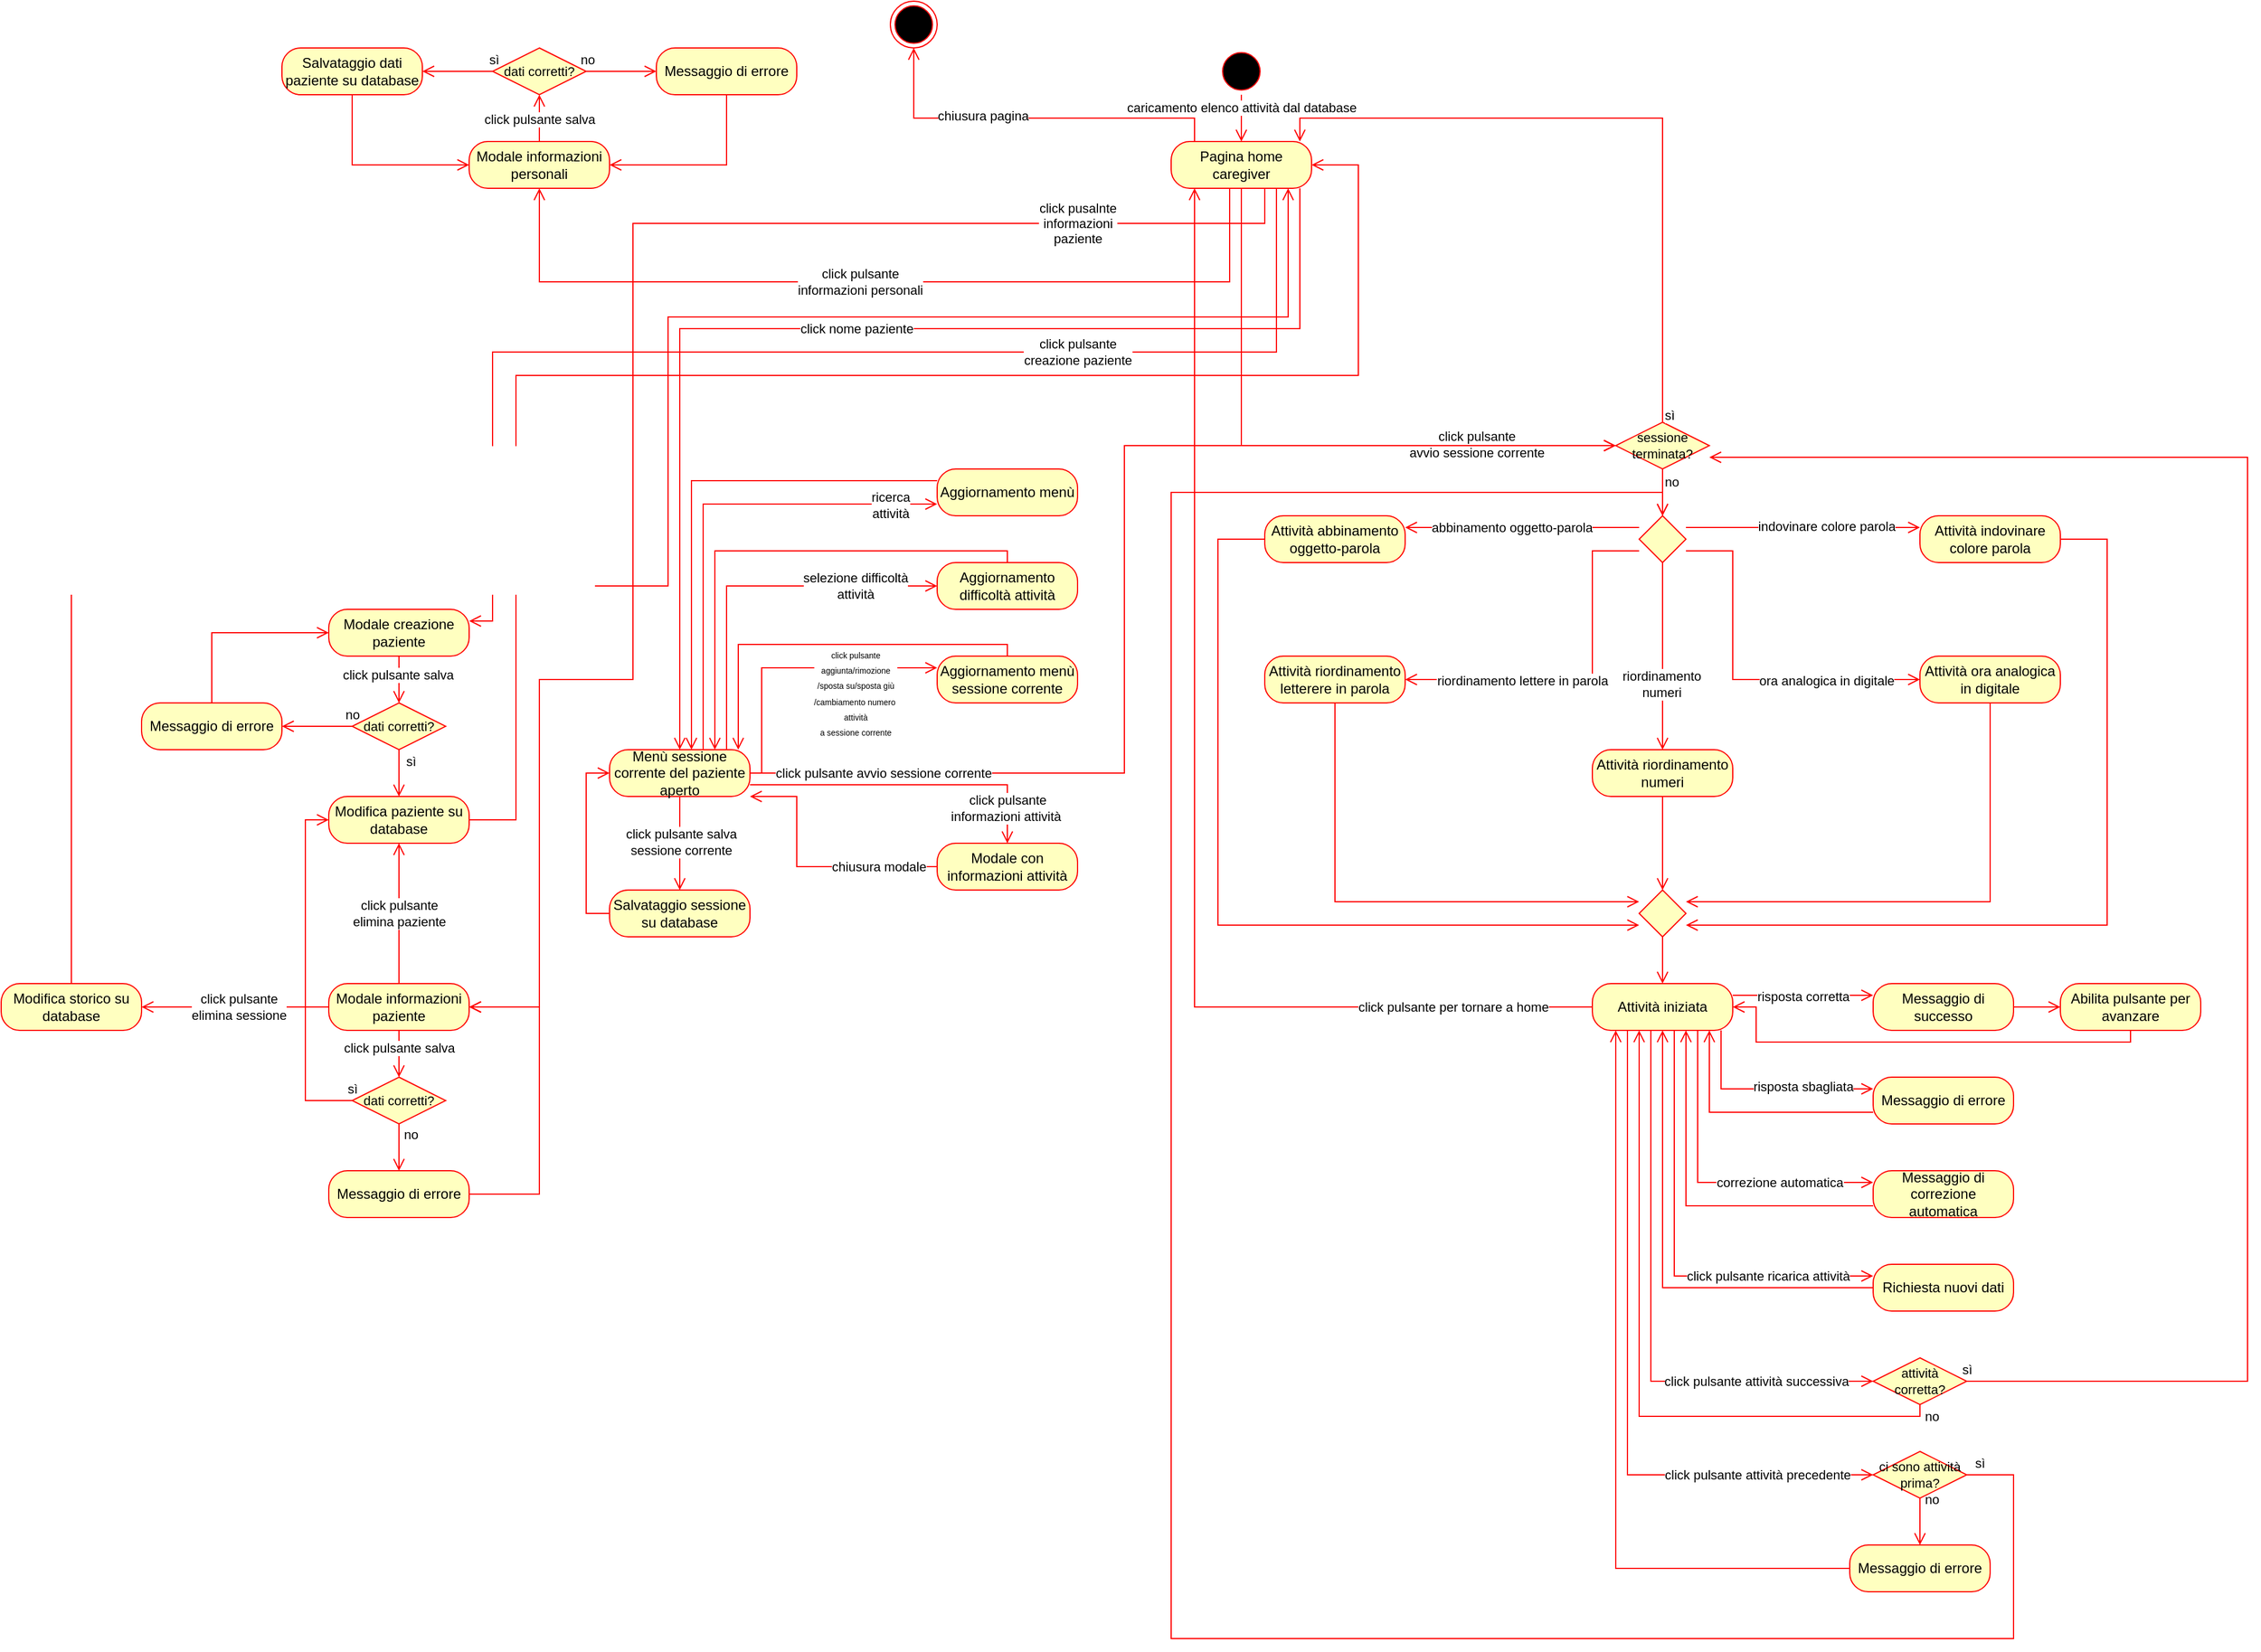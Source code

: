 <mxfile version="26.2.2">
  <diagram name="Pagina-1" id="WBtmyoJHWjyC_bu1IMYA">
    <mxGraphModel dx="1871" dy="626" grid="1" gridSize="10" guides="1" tooltips="1" connect="1" arrows="1" fold="1" page="1" pageScale="1" pageWidth="827" pageHeight="1169" math="0" shadow="0">
      <root>
        <mxCell id="0" />
        <mxCell id="1" parent="0" />
        <mxCell id="w8rwrNL4SyuGgu5Xzu-1-1" value="" style="ellipse;html=1;shape=startState;fillColor=#000000;strokeColor=#ff0000;" parent="1" vertex="1">
          <mxGeometry x="280" y="80" width="40" height="40" as="geometry" />
        </mxCell>
        <mxCell id="w8rwrNL4SyuGgu5Xzu-1-2" value="caricamento elenco attività dal database" style="edgeStyle=orthogonalEdgeStyle;html=1;verticalAlign=bottom;endArrow=open;endSize=8;strokeColor=#ff0000;" parent="1" source="w8rwrNL4SyuGgu5Xzu-1-1" target="w8rwrNL4SyuGgu5Xzu-1-15" edge="1">
          <mxGeometry relative="1" as="geometry">
            <mxPoint x="300" y="160" as="targetPoint" />
            <mxPoint as="offset" />
          </mxGeometry>
        </mxCell>
        <mxCell id="w8rwrNL4SyuGgu5Xzu-1-9" style="edgeStyle=orthogonalEdgeStyle;shape=connector;rounded=0;orthogonalLoop=1;jettySize=auto;html=1;strokeColor=#ff0000;align=center;verticalAlign=bottom;fontFamily=Helvetica;fontSize=11;fontColor=default;labelBackgroundColor=default;endArrow=open;endSize=8;" parent="1" source="w8rwrNL4SyuGgu5Xzu-1-15" target="w8rwrNL4SyuGgu5Xzu-1-23" edge="1">
          <mxGeometry relative="1" as="geometry">
            <mxPoint x="440" y="420.04" as="targetPoint" />
            <Array as="points">
              <mxPoint x="300" y="420" />
            </Array>
          </mxGeometry>
        </mxCell>
        <mxCell id="w8rwrNL4SyuGgu5Xzu-1-10" value="click pulsante&lt;div&gt;avvio sessione corrente&lt;/div&gt;" style="edgeLabel;html=1;align=center;verticalAlign=middle;resizable=0;points=[];fontFamily=Helvetica;fontSize=11;fontColor=default;labelBackgroundColor=default;" parent="w8rwrNL4SyuGgu5Xzu-1-9" vertex="1" connectable="0">
          <mxGeometry x="0.557" y="1" relative="1" as="geometry">
            <mxPoint as="offset" />
          </mxGeometry>
        </mxCell>
        <mxCell id="w8rwrNL4SyuGgu5Xzu-1-11" style="edgeStyle=orthogonalEdgeStyle;shape=connector;rounded=0;orthogonalLoop=1;jettySize=auto;html=1;strokeColor=#ff0000;align=center;verticalAlign=bottom;fontFamily=Helvetica;fontSize=11;fontColor=default;labelBackgroundColor=default;endArrow=open;endSize=8;" parent="1" source="w8rwrNL4SyuGgu5Xzu-1-15" target="w8rwrNL4SyuGgu5Xzu-1-26" edge="1">
          <mxGeometry relative="1" as="geometry">
            <Array as="points">
              <mxPoint x="260" y="140" />
              <mxPoint x="20" y="140" />
            </Array>
          </mxGeometry>
        </mxCell>
        <mxCell id="1m9HsHr5d-REhl0mns74-3" value="chiusura pagina" style="edgeLabel;html=1;align=center;verticalAlign=middle;resizable=0;points=[];" vertex="1" connectable="0" parent="w8rwrNL4SyuGgu5Xzu-1-11">
          <mxGeometry x="0.259" y="-2" relative="1" as="geometry">
            <mxPoint as="offset" />
          </mxGeometry>
        </mxCell>
        <mxCell id="w8rwrNL4SyuGgu5Xzu-1-15" value="Pagina home caregiver" style="rounded=1;whiteSpace=wrap;html=1;arcSize=40;fontColor=#000000;fillColor=#ffffc0;strokeColor=#ff0000;" parent="1" vertex="1">
          <mxGeometry x="240" y="160" width="120" height="40" as="geometry" />
        </mxCell>
        <mxCell id="w8rwrNL4SyuGgu5Xzu-1-23" value="sessione terminata?" style="rhombus;whiteSpace=wrap;html=1;fontColor=#000000;fillColor=#ffffc0;strokeColor=#ff0000;fontFamily=Helvetica;fontSize=11;labelBackgroundColor=none;" parent="1" vertex="1">
          <mxGeometry x="620" y="400" width="80" height="40" as="geometry" />
        </mxCell>
        <mxCell id="w8rwrNL4SyuGgu5Xzu-1-24" value="no" style="edgeStyle=orthogonalEdgeStyle;html=1;align=left;verticalAlign=bottom;endArrow=open;endSize=8;strokeColor=#ff0000;rounded=0;fontFamily=Helvetica;fontSize=11;fontColor=default;labelBackgroundColor=default;" parent="1" source="w8rwrNL4SyuGgu5Xzu-1-23" target="w8rwrNL4SyuGgu5Xzu-1-41" edge="1">
          <mxGeometry relative="1" as="geometry">
            <mxPoint x="660" y="480" as="targetPoint" />
            <Array as="points" />
            <mxPoint as="offset" />
          </mxGeometry>
        </mxCell>
        <mxCell id="w8rwrNL4SyuGgu5Xzu-1-25" value="sì" style="edgeStyle=orthogonalEdgeStyle;html=1;align=left;verticalAlign=top;endArrow=open;endSize=8;strokeColor=#ff0000;rounded=0;fontFamily=Helvetica;fontSize=11;fontColor=default;labelBackgroundColor=default;" parent="1" source="w8rwrNL4SyuGgu5Xzu-1-23" target="w8rwrNL4SyuGgu5Xzu-1-15" edge="1">
          <mxGeometry x="-0.934" relative="1" as="geometry">
            <mxPoint x="640" y="500" as="targetPoint" />
            <Array as="points">
              <mxPoint x="660" y="140" />
              <mxPoint x="350" y="140" />
            </Array>
            <mxPoint as="offset" />
          </mxGeometry>
        </mxCell>
        <mxCell id="w8rwrNL4SyuGgu5Xzu-1-26" value="" style="ellipse;html=1;shape=endState;fillColor=#000000;strokeColor=#ff0000;fontFamily=Helvetica;fontSize=11;fontColor=default;labelBackgroundColor=default;" parent="1" vertex="1">
          <mxGeometry y="40" width="40" height="40" as="geometry" />
        </mxCell>
        <mxCell id="w8rwrNL4SyuGgu5Xzu-1-31" style="edgeStyle=orthogonalEdgeStyle;shape=connector;rounded=0;orthogonalLoop=1;jettySize=auto;html=1;strokeColor=#ff0000;align=center;verticalAlign=bottom;fontFamily=Helvetica;fontSize=11;fontColor=default;labelBackgroundColor=default;endArrow=open;endSize=8;" parent="1" source="w8rwrNL4SyuGgu5Xzu-1-41" target="w8rwrNL4SyuGgu5Xzu-1-43" edge="1">
          <mxGeometry relative="1" as="geometry">
            <Array as="points">
              <mxPoint x="780" y="490" />
              <mxPoint x="780" y="490" />
            </Array>
          </mxGeometry>
        </mxCell>
        <mxCell id="w8rwrNL4SyuGgu5Xzu-1-32" value="indovinare colore parola" style="edgeLabel;html=1;align=center;verticalAlign=middle;resizable=0;points=[];fontFamily=Helvetica;fontSize=11;fontColor=default;labelBackgroundColor=default;" parent="w8rwrNL4SyuGgu5Xzu-1-31" vertex="1" connectable="0">
          <mxGeometry x="-0.553" y="1" relative="1" as="geometry">
            <mxPoint x="75" as="offset" />
          </mxGeometry>
        </mxCell>
        <mxCell id="w8rwrNL4SyuGgu5Xzu-1-33" style="edgeStyle=orthogonalEdgeStyle;shape=connector;rounded=0;orthogonalLoop=1;jettySize=auto;html=1;strokeColor=#ff0000;align=center;verticalAlign=bottom;fontFamily=Helvetica;fontSize=11;fontColor=default;labelBackgroundColor=default;endArrow=open;endSize=8;" parent="1" source="w8rwrNL4SyuGgu5Xzu-1-41" target="w8rwrNL4SyuGgu5Xzu-1-45" edge="1">
          <mxGeometry relative="1" as="geometry">
            <Array as="points">
              <mxPoint x="720" y="510" />
              <mxPoint x="720" y="620" />
            </Array>
          </mxGeometry>
        </mxCell>
        <mxCell id="w8rwrNL4SyuGgu5Xzu-1-34" value="ora analogica in digitale" style="edgeLabel;html=1;align=center;verticalAlign=middle;resizable=0;points=[];fontFamily=Helvetica;fontSize=11;fontColor=default;labelBackgroundColor=default;" parent="w8rwrNL4SyuGgu5Xzu-1-33" vertex="1" connectable="0">
          <mxGeometry x="-0.043" y="1" relative="1" as="geometry">
            <mxPoint x="79" y="2" as="offset" />
          </mxGeometry>
        </mxCell>
        <mxCell id="w8rwrNL4SyuGgu5Xzu-1-35" style="edgeStyle=orthogonalEdgeStyle;shape=connector;rounded=0;orthogonalLoop=1;jettySize=auto;html=1;strokeColor=#ff0000;align=center;verticalAlign=bottom;fontFamily=Helvetica;fontSize=11;fontColor=default;labelBackgroundColor=default;endArrow=open;endSize=8;" parent="1" source="w8rwrNL4SyuGgu5Xzu-1-41" target="w8rwrNL4SyuGgu5Xzu-1-47" edge="1">
          <mxGeometry relative="1" as="geometry">
            <Array as="points">
              <mxPoint x="540" y="490" />
              <mxPoint x="540" y="490" />
            </Array>
          </mxGeometry>
        </mxCell>
        <mxCell id="w8rwrNL4SyuGgu5Xzu-1-36" value="abbinamento oggetto-parola" style="edgeLabel;html=1;align=center;verticalAlign=middle;resizable=0;points=[];fontFamily=Helvetica;fontSize=11;fontColor=default;labelBackgroundColor=default;" parent="w8rwrNL4SyuGgu5Xzu-1-35" vertex="1" connectable="0">
          <mxGeometry x="0.396" relative="1" as="geometry">
            <mxPoint x="30" as="offset" />
          </mxGeometry>
        </mxCell>
        <mxCell id="w8rwrNL4SyuGgu5Xzu-1-37" style="edgeStyle=orthogonalEdgeStyle;shape=connector;rounded=0;orthogonalLoop=1;jettySize=auto;html=1;strokeColor=#ff0000;align=center;verticalAlign=bottom;fontFamily=Helvetica;fontSize=11;fontColor=default;labelBackgroundColor=default;endArrow=open;endSize=8;" parent="1" source="w8rwrNL4SyuGgu5Xzu-1-41" target="w8rwrNL4SyuGgu5Xzu-1-49" edge="1">
          <mxGeometry relative="1" as="geometry">
            <Array as="points">
              <mxPoint x="600" y="510" />
              <mxPoint x="600" y="620" />
            </Array>
          </mxGeometry>
        </mxCell>
        <mxCell id="w8rwrNL4SyuGgu5Xzu-1-38" value="riordinamento lettere in parola" style="edgeLabel;html=1;align=center;verticalAlign=middle;resizable=0;points=[];fontFamily=Helvetica;fontSize=11;fontColor=default;labelBackgroundColor=default;" parent="w8rwrNL4SyuGgu5Xzu-1-37" vertex="1" connectable="0">
          <mxGeometry x="-0.069" y="-2" relative="1" as="geometry">
            <mxPoint x="-58" y="6" as="offset" />
          </mxGeometry>
        </mxCell>
        <mxCell id="w8rwrNL4SyuGgu5Xzu-1-39" style="edgeStyle=orthogonalEdgeStyle;shape=connector;rounded=0;orthogonalLoop=1;jettySize=auto;html=1;strokeColor=#ff0000;align=center;verticalAlign=bottom;fontFamily=Helvetica;fontSize=11;fontColor=default;labelBackgroundColor=default;endArrow=open;endSize=8;" parent="1" source="w8rwrNL4SyuGgu5Xzu-1-41" target="w8rwrNL4SyuGgu5Xzu-1-51" edge="1">
          <mxGeometry relative="1" as="geometry">
            <mxPoint x="660" y="680" as="targetPoint" />
          </mxGeometry>
        </mxCell>
        <mxCell id="w8rwrNL4SyuGgu5Xzu-1-40" value="riordinamento&lt;div&gt;numeri&lt;/div&gt;" style="edgeLabel;html=1;align=center;verticalAlign=middle;resizable=0;points=[];fontFamily=Helvetica;fontSize=11;fontColor=default;labelBackgroundColor=default;" parent="w8rwrNL4SyuGgu5Xzu-1-39" vertex="1" connectable="0">
          <mxGeometry x="0.301" y="-1" relative="1" as="geometry">
            <mxPoint as="offset" />
          </mxGeometry>
        </mxCell>
        <mxCell id="w8rwrNL4SyuGgu5Xzu-1-41" value="" style="shape=rhombus;html=1;verticalLabelPosition=bottom;verticalAlignment=top;fontFamily=Helvetica;fontSize=11;fontColor=#000000;labelBackgroundColor=none;strokeColor=#ff0000;align=center;verticalAlign=top;fillColor=#ffffc0;" parent="1" vertex="1">
          <mxGeometry x="640" y="480" width="40" height="40" as="geometry" />
        </mxCell>
        <mxCell id="w8rwrNL4SyuGgu5Xzu-1-42" style="edgeStyle=orthogonalEdgeStyle;shape=connector;rounded=0;orthogonalLoop=1;jettySize=auto;html=1;strokeColor=#ff0000;align=center;verticalAlign=bottom;fontFamily=Helvetica;fontSize=11;fontColor=default;labelBackgroundColor=default;endArrow=open;endSize=8;" parent="1" source="w8rwrNL4SyuGgu5Xzu-1-43" target="w8rwrNL4SyuGgu5Xzu-1-53" edge="1">
          <mxGeometry relative="1" as="geometry">
            <Array as="points">
              <mxPoint x="1040" y="500" />
              <mxPoint x="1040" y="830" />
            </Array>
          </mxGeometry>
        </mxCell>
        <mxCell id="w8rwrNL4SyuGgu5Xzu-1-43" value="Attività indovinare colore parola" style="rounded=1;whiteSpace=wrap;html=1;arcSize=40;fontColor=#000000;fillColor=#ffffc0;strokeColor=#ff0000;" parent="1" vertex="1">
          <mxGeometry x="880" y="480" width="120" height="40" as="geometry" />
        </mxCell>
        <mxCell id="w8rwrNL4SyuGgu5Xzu-1-44" style="edgeStyle=orthogonalEdgeStyle;shape=connector;rounded=0;orthogonalLoop=1;jettySize=auto;html=1;strokeColor=#ff0000;align=center;verticalAlign=bottom;fontFamily=Helvetica;fontSize=11;fontColor=default;labelBackgroundColor=default;endArrow=open;endSize=8;" parent="1" source="w8rwrNL4SyuGgu5Xzu-1-45" target="w8rwrNL4SyuGgu5Xzu-1-53" edge="1">
          <mxGeometry relative="1" as="geometry">
            <Array as="points">
              <mxPoint x="940" y="810" />
            </Array>
          </mxGeometry>
        </mxCell>
        <mxCell id="w8rwrNL4SyuGgu5Xzu-1-45" value="Attività ora analogica in digitale" style="rounded=1;whiteSpace=wrap;html=1;arcSize=40;fontColor=#000000;fillColor=#ffffc0;strokeColor=#ff0000;" parent="1" vertex="1">
          <mxGeometry x="880" y="600" width="120" height="40" as="geometry" />
        </mxCell>
        <mxCell id="w8rwrNL4SyuGgu5Xzu-1-46" style="edgeStyle=orthogonalEdgeStyle;shape=connector;rounded=0;orthogonalLoop=1;jettySize=auto;html=1;strokeColor=#ff0000;align=center;verticalAlign=bottom;fontFamily=Helvetica;fontSize=11;fontColor=default;labelBackgroundColor=default;endArrow=open;endSize=8;" parent="1" source="w8rwrNL4SyuGgu5Xzu-1-47" target="w8rwrNL4SyuGgu5Xzu-1-53" edge="1">
          <mxGeometry relative="1" as="geometry">
            <Array as="points">
              <mxPoint x="280" y="500" />
              <mxPoint x="280" y="830" />
            </Array>
          </mxGeometry>
        </mxCell>
        <mxCell id="w8rwrNL4SyuGgu5Xzu-1-47" value="Attività abbinamento oggetto-parola" style="rounded=1;whiteSpace=wrap;html=1;arcSize=40;fontColor=#000000;fillColor=#ffffc0;strokeColor=#ff0000;" parent="1" vertex="1">
          <mxGeometry x="320" y="480" width="120" height="40" as="geometry" />
        </mxCell>
        <mxCell id="w8rwrNL4SyuGgu5Xzu-1-48" style="edgeStyle=orthogonalEdgeStyle;shape=connector;rounded=0;orthogonalLoop=1;jettySize=auto;html=1;strokeColor=#ff0000;align=center;verticalAlign=bottom;fontFamily=Helvetica;fontSize=11;fontColor=default;labelBackgroundColor=default;endArrow=open;endSize=8;" parent="1" source="w8rwrNL4SyuGgu5Xzu-1-49" target="w8rwrNL4SyuGgu5Xzu-1-53" edge="1">
          <mxGeometry relative="1" as="geometry">
            <Array as="points">
              <mxPoint x="380" y="810" />
            </Array>
          </mxGeometry>
        </mxCell>
        <mxCell id="w8rwrNL4SyuGgu5Xzu-1-49" value="Attività riordinamento letterere in parola" style="rounded=1;whiteSpace=wrap;html=1;arcSize=40;fontColor=#000000;fillColor=#ffffc0;strokeColor=#ff0000;" parent="1" vertex="1">
          <mxGeometry x="320" y="600" width="120" height="40" as="geometry" />
        </mxCell>
        <mxCell id="w8rwrNL4SyuGgu5Xzu-1-50" style="edgeStyle=orthogonalEdgeStyle;shape=connector;rounded=0;orthogonalLoop=1;jettySize=auto;html=1;strokeColor=#ff0000;align=center;verticalAlign=bottom;fontFamily=Helvetica;fontSize=11;fontColor=default;labelBackgroundColor=default;endArrow=open;endSize=8;" parent="1" source="w8rwrNL4SyuGgu5Xzu-1-51" target="w8rwrNL4SyuGgu5Xzu-1-53" edge="1">
          <mxGeometry relative="1" as="geometry" />
        </mxCell>
        <mxCell id="w8rwrNL4SyuGgu5Xzu-1-51" value="Attività riordinamento numeri" style="rounded=1;whiteSpace=wrap;html=1;arcSize=40;fontColor=#000000;fillColor=#ffffc0;strokeColor=#ff0000;" parent="1" vertex="1">
          <mxGeometry x="600" y="680" width="120" height="40" as="geometry" />
        </mxCell>
        <mxCell id="w8rwrNL4SyuGgu5Xzu-1-52" style="edgeStyle=none;html=1;rounded=0;strokeColor=#ff0000;align=center;verticalAlign=bottom;fontFamily=Helvetica;fontSize=11;fontColor=default;labelBackgroundColor=default;endArrow=open;endSize=8;" parent="1" source="w8rwrNL4SyuGgu5Xzu-1-53" target="w8rwrNL4SyuGgu5Xzu-1-67" edge="1">
          <mxGeometry relative="1" as="geometry" />
        </mxCell>
        <mxCell id="w8rwrNL4SyuGgu5Xzu-1-53" value="" style="shape=rhombus;html=1;verticalLabelPosition=top;verticalAlignment=bottom;fontFamily=Helvetica;fontSize=11;fontColor=#000000;labelBackgroundColor=none;strokeColor=#ff0000;align=center;verticalAlign=top;fillColor=#ffffc0;" parent="1" vertex="1">
          <mxGeometry x="640" y="800" width="40" height="40" as="geometry" />
        </mxCell>
        <mxCell id="w8rwrNL4SyuGgu5Xzu-1-54" value="risposta corretta" style="edgeStyle=none;shape=connector;rounded=0;html=1;strokeColor=#ff0000;align=center;verticalAlign=bottom;fontFamily=Helvetica;fontSize=11;fontColor=default;labelBackgroundColor=default;endArrow=open;endSize=8;" parent="1" edge="1">
          <mxGeometry y="-10" relative="1" as="geometry">
            <mxPoint x="720" y="890" as="sourcePoint" />
            <mxPoint x="840" y="890" as="targetPoint" />
            <mxPoint as="offset" />
          </mxGeometry>
        </mxCell>
        <mxCell id="w8rwrNL4SyuGgu5Xzu-1-55" style="edgeStyle=orthogonalEdgeStyle;rounded=0;orthogonalLoop=1;jettySize=auto;html=1;strokeColor=#ff0000;align=center;verticalAlign=bottom;fontFamily=Helvetica;fontSize=11;fontColor=default;labelBackgroundColor=default;endArrow=open;endSize=8;" parent="1" source="w8rwrNL4SyuGgu5Xzu-1-67" target="w8rwrNL4SyuGgu5Xzu-1-71" edge="1">
          <mxGeometry relative="1" as="geometry">
            <Array as="points">
              <mxPoint x="710" y="970" />
            </Array>
          </mxGeometry>
        </mxCell>
        <mxCell id="w8rwrNL4SyuGgu5Xzu-1-56" value="risposta sbagliata" style="edgeLabel;html=1;align=center;verticalAlign=middle;resizable=0;points=[];fontFamily=Helvetica;fontSize=11;fontColor=default;labelBackgroundColor=default;" parent="w8rwrNL4SyuGgu5Xzu-1-55" vertex="1" connectable="0">
          <mxGeometry x="0.101" y="2" relative="1" as="geometry">
            <mxPoint x="21" as="offset" />
          </mxGeometry>
        </mxCell>
        <mxCell id="w8rwrNL4SyuGgu5Xzu-1-57" style="edgeStyle=orthogonalEdgeStyle;shape=connector;rounded=0;orthogonalLoop=1;jettySize=auto;html=1;strokeColor=#ff0000;align=center;verticalAlign=bottom;fontFamily=Helvetica;fontSize=11;fontColor=default;labelBackgroundColor=default;endArrow=open;endSize=8;" parent="1" source="w8rwrNL4SyuGgu5Xzu-1-67" target="w8rwrNL4SyuGgu5Xzu-1-73" edge="1">
          <mxGeometry relative="1" as="geometry">
            <Array as="points">
              <mxPoint x="690" y="1050" />
            </Array>
          </mxGeometry>
        </mxCell>
        <mxCell id="w8rwrNL4SyuGgu5Xzu-1-58" value="correzione automatica" style="edgeLabel;html=1;align=center;verticalAlign=middle;resizable=0;points=[];fontFamily=Helvetica;fontSize=11;fontColor=default;labelBackgroundColor=default;" parent="w8rwrNL4SyuGgu5Xzu-1-57" vertex="1" connectable="0">
          <mxGeometry x="0.29" relative="1" as="geometry">
            <mxPoint x="19" as="offset" />
          </mxGeometry>
        </mxCell>
        <mxCell id="w8rwrNL4SyuGgu5Xzu-1-59" style="edgeStyle=orthogonalEdgeStyle;shape=connector;rounded=0;orthogonalLoop=1;jettySize=auto;html=1;strokeColor=#ff0000;align=center;verticalAlign=bottom;fontFamily=Helvetica;fontSize=11;fontColor=default;labelBackgroundColor=default;endArrow=open;endSize=8;" parent="1" source="w8rwrNL4SyuGgu5Xzu-1-67" target="w8rwrNL4SyuGgu5Xzu-1-75" edge="1">
          <mxGeometry relative="1" as="geometry">
            <Array as="points">
              <mxPoint x="670" y="1130" />
            </Array>
          </mxGeometry>
        </mxCell>
        <mxCell id="w8rwrNL4SyuGgu5Xzu-1-60" value="click pulsante ricarica attività" style="edgeLabel;html=1;align=center;verticalAlign=middle;resizable=0;points=[];fontFamily=Helvetica;fontSize=11;fontColor=default;labelBackgroundColor=default;" parent="w8rwrNL4SyuGgu5Xzu-1-59" vertex="1" connectable="0">
          <mxGeometry x="0.438" y="-2" relative="1" as="geometry">
            <mxPoint x="17" y="-2" as="offset" />
          </mxGeometry>
        </mxCell>
        <mxCell id="w8rwrNL4SyuGgu5Xzu-1-61" style="edgeStyle=orthogonalEdgeStyle;shape=connector;rounded=0;orthogonalLoop=1;jettySize=auto;html=1;strokeColor=#ff0000;align=center;verticalAlign=bottom;fontFamily=Helvetica;fontSize=11;fontColor=default;labelBackgroundColor=default;endArrow=open;endSize=8;" parent="1" source="w8rwrNL4SyuGgu5Xzu-1-67" target="w8rwrNL4SyuGgu5Xzu-1-82" edge="1">
          <mxGeometry relative="1" as="geometry">
            <mxPoint x="650" y="930" as="sourcePoint" />
            <mxPoint x="860" y="1220" as="targetPoint" />
            <Array as="points">
              <mxPoint x="650" y="1220" />
            </Array>
          </mxGeometry>
        </mxCell>
        <mxCell id="w8rwrNL4SyuGgu5Xzu-1-62" value="click pulsante attività successiva" style="edgeLabel;html=1;align=center;verticalAlign=middle;resizable=0;points=[];fontFamily=Helvetica;fontSize=11;fontColor=default;labelBackgroundColor=default;" parent="w8rwrNL4SyuGgu5Xzu-1-61" vertex="1" connectable="0">
          <mxGeometry x="0.38" y="2" relative="1" as="geometry">
            <mxPoint x="52" y="2" as="offset" />
          </mxGeometry>
        </mxCell>
        <mxCell id="w8rwrNL4SyuGgu5Xzu-1-63" style="edgeStyle=orthogonalEdgeStyle;shape=connector;rounded=0;orthogonalLoop=1;jettySize=auto;html=1;strokeColor=#ff0000;align=center;verticalAlign=bottom;fontFamily=Helvetica;fontSize=11;fontColor=default;labelBackgroundColor=default;endArrow=open;endSize=8;" parent="1" source="w8rwrNL4SyuGgu5Xzu-1-67" target="w8rwrNL4SyuGgu5Xzu-1-87" edge="1">
          <mxGeometry relative="1" as="geometry">
            <Array as="points">
              <mxPoint x="630" y="1300" />
            </Array>
          </mxGeometry>
        </mxCell>
        <mxCell id="w8rwrNL4SyuGgu5Xzu-1-64" value="click pulsante attività precedente" style="edgeLabel;html=1;align=center;verticalAlign=middle;resizable=0;points=[];fontFamily=Helvetica;fontSize=11;fontColor=default;labelBackgroundColor=default;" parent="w8rwrNL4SyuGgu5Xzu-1-63" vertex="1" connectable="0">
          <mxGeometry x="0.52" y="1" relative="1" as="geometry">
            <mxPoint x="42" y="1" as="offset" />
          </mxGeometry>
        </mxCell>
        <mxCell id="w8rwrNL4SyuGgu5Xzu-1-65" style="edgeStyle=orthogonalEdgeStyle;shape=connector;rounded=0;orthogonalLoop=1;jettySize=auto;html=1;strokeColor=#ff0000;align=center;verticalAlign=bottom;fontFamily=Helvetica;fontSize=11;fontColor=default;labelBackgroundColor=default;endArrow=open;endSize=8;" parent="1" source="w8rwrNL4SyuGgu5Xzu-1-67" target="w8rwrNL4SyuGgu5Xzu-1-15" edge="1">
          <mxGeometry relative="1" as="geometry">
            <Array as="points">
              <mxPoint x="260" y="900" />
            </Array>
          </mxGeometry>
        </mxCell>
        <mxCell id="w8rwrNL4SyuGgu5Xzu-1-66" value="click pulsante per tornare a home" style="edgeLabel;html=1;align=center;verticalAlign=middle;resizable=0;points=[];fontFamily=Helvetica;fontSize=11;fontColor=default;labelBackgroundColor=default;" parent="w8rwrNL4SyuGgu5Xzu-1-65" vertex="1" connectable="0">
          <mxGeometry x="-0.82" y="-3" relative="1" as="geometry">
            <mxPoint x="-26" y="3" as="offset" />
          </mxGeometry>
        </mxCell>
        <mxCell id="w8rwrNL4SyuGgu5Xzu-1-67" value="Attività iniziata" style="rounded=1;whiteSpace=wrap;html=1;arcSize=40;fontColor=#000000;fillColor=#ffffc0;strokeColor=#ff0000;" parent="1" vertex="1">
          <mxGeometry x="600" y="880" width="120" height="40" as="geometry" />
        </mxCell>
        <mxCell id="w8rwrNL4SyuGgu5Xzu-1-68" style="edgeStyle=orthogonalEdgeStyle;shape=connector;rounded=0;orthogonalLoop=1;jettySize=auto;html=1;strokeColor=#ff0000;align=center;verticalAlign=bottom;fontFamily=Helvetica;fontSize=11;fontColor=default;labelBackgroundColor=default;endArrow=open;endSize=8;" parent="1" source="w8rwrNL4SyuGgu5Xzu-1-69" target="w8rwrNL4SyuGgu5Xzu-1-77" edge="1">
          <mxGeometry relative="1" as="geometry" />
        </mxCell>
        <mxCell id="w8rwrNL4SyuGgu5Xzu-1-69" value="Messaggio di successo&lt;span style=&quot;font-family: monospace; font-size: 0px; text-align: start; text-wrap-mode: nowrap;&quot;&gt;%3CmxGraphModel%3E%3Croot%3E%3CmxCell%20id%3D%220%22%2F%3E%3CmxCell%20id%3D%221%22%20parent%3D%220%22%2F%3E%3CmxCell%20id%3D%222%22%20value%3D%22Attivit%C3%A0%20iniziata%22%20style%3D%22rounded%3D1%3BwhiteSpace%3Dwrap%3Bhtml%3D1%3BarcSize%3D40%3BfontColor%3D%23000000%3BfillColor%3D%23ffffc0%3BstrokeColor%3D%23ff0000%3B%22%20vertex%3D%221%22%20parent%3D%221%22%3E%3CmxGeometry%20x%3D%22600%22%20y%3D%22880%22%20width%3D%22120%22%20height%3D%2240%22%20as%3D%22geometry%22%2F%3E%3C%2FmxCell%3E%3C%2Froot%3E%3C%2FmxGraphModel%3E&lt;/span&gt;" style="rounded=1;whiteSpace=wrap;html=1;arcSize=40;fontColor=#000000;fillColor=#ffffc0;strokeColor=#ff0000;" parent="1" vertex="1">
          <mxGeometry x="840" y="880" width="120" height="40" as="geometry" />
        </mxCell>
        <mxCell id="w8rwrNL4SyuGgu5Xzu-1-70" style="edgeStyle=orthogonalEdgeStyle;shape=connector;rounded=0;orthogonalLoop=1;jettySize=auto;html=1;strokeColor=#ff0000;align=center;verticalAlign=bottom;fontFamily=Helvetica;fontSize=11;fontColor=default;labelBackgroundColor=default;endArrow=open;endSize=8;" parent="1" source="w8rwrNL4SyuGgu5Xzu-1-71" target="w8rwrNL4SyuGgu5Xzu-1-67" edge="1">
          <mxGeometry relative="1" as="geometry">
            <Array as="points">
              <mxPoint x="700" y="990" />
            </Array>
          </mxGeometry>
        </mxCell>
        <mxCell id="w8rwrNL4SyuGgu5Xzu-1-71" value="Messaggio di errore&lt;span style=&quot;font-family: monospace; font-size: 0px; text-align: start; text-wrap-mode: nowrap;&quot;&gt;%3CmxGraphModel%3E%3Croot%3E%3CmxCell%20id%3D%220%22%2F%3E%3CmxCell%20id%3D%221%22%20parent%3D%220%22%2F%3E%3CmxCell%20id%3D%222%22%20value%3D%22Attivit%C3%A0%20iniziata%22%20style%3D%22rounded%3D1%3BwhiteSpace%3Dwrap%3Bhtml%3D1%3BarcSize%3D40%3BfontColor%3D%23000000%3BfillColor%3D%23ffffc0%3BstrokeColor%3D%23ff0000%3B%22%20vertex%3D%221%22%20parent%3D%221%22%3E%3CmxGeometry%20x%3D%22600%22%20y%3D%22880%22%20width%3D%22120%22%20height%3D%2240%22%20as%3D%22geometry%22%2F%3E%3C%2FmxCell%3E%3C%2Froot%3E%3C%2FmxGraphModel%&lt;/span&gt;" style="rounded=1;whiteSpace=wrap;html=1;arcSize=40;fontColor=#000000;fillColor=#ffffc0;strokeColor=#ff0000;" parent="1" vertex="1">
          <mxGeometry x="840" y="960" width="120" height="40" as="geometry" />
        </mxCell>
        <mxCell id="w8rwrNL4SyuGgu5Xzu-1-72" style="edgeStyle=orthogonalEdgeStyle;shape=connector;rounded=0;orthogonalLoop=1;jettySize=auto;html=1;strokeColor=#ff0000;align=center;verticalAlign=bottom;fontFamily=Helvetica;fontSize=11;fontColor=default;labelBackgroundColor=default;endArrow=open;endSize=8;" parent="1" source="w8rwrNL4SyuGgu5Xzu-1-73" target="w8rwrNL4SyuGgu5Xzu-1-67" edge="1">
          <mxGeometry relative="1" as="geometry">
            <Array as="points">
              <mxPoint x="680" y="1070" />
            </Array>
          </mxGeometry>
        </mxCell>
        <mxCell id="w8rwrNL4SyuGgu5Xzu-1-73" value="Messaggio di correzione automatica&lt;span style=&quot;font-family: monospace; font-size: 0px; text-align: start; text-wrap-mode: nowrap;&quot;&gt;%3CmxGraphModel%3E%3Croot%3E%3CmxCell%20id%3D%220%22%2F%3E%3CmxCell%20id%3D%221%22%20parent%3D%220%22%2F%3E%3CmxCell%20id%3D%222%22%20value%3D%22Attivit%C3%A0%20iniziata%22%20style%3D%22rounded%3D1%3BwhiteSpace%3Dwrap%3Bhtml%3D1%3BarcSize%3D40%3BfontColor%3D%23000000%3BfillColor%3D%23ffffc0%3BstrokeColor%3D%23ff0000%3B%22%20vertex%3D%221%22%20parent%3D%221%22%3E%3CmxGeometry%20x%3D%22600%22%20y%3D%22880%22%20width%3D%22120%22%20height%3D%2240%22%20as%3D%22geometry%22%2F%3E%3C%2FmxCell%3E%3C%2Froot%3E%3C%2FmxGraphModel%&lt;/span&gt;" style="rounded=1;whiteSpace=wrap;html=1;arcSize=40;fontColor=#000000;fillColor=#ffffc0;strokeColor=#ff0000;" parent="1" vertex="1">
          <mxGeometry x="840" y="1040" width="120" height="40" as="geometry" />
        </mxCell>
        <mxCell id="w8rwrNL4SyuGgu5Xzu-1-74" style="edgeStyle=orthogonalEdgeStyle;shape=connector;rounded=0;orthogonalLoop=1;jettySize=auto;html=1;strokeColor=#ff0000;align=center;verticalAlign=bottom;fontFamily=Helvetica;fontSize=11;fontColor=default;labelBackgroundColor=default;endArrow=open;endSize=8;" parent="1" source="w8rwrNL4SyuGgu5Xzu-1-75" target="w8rwrNL4SyuGgu5Xzu-1-67" edge="1">
          <mxGeometry relative="1" as="geometry">
            <Array as="points">
              <mxPoint x="660" y="1140" />
            </Array>
          </mxGeometry>
        </mxCell>
        <mxCell id="w8rwrNL4SyuGgu5Xzu-1-75" value="Richiesta nuovi dati" style="rounded=1;whiteSpace=wrap;html=1;arcSize=40;fontColor=#000000;fillColor=#ffffc0;strokeColor=#ff0000;" parent="1" vertex="1">
          <mxGeometry x="840" y="1120" width="120" height="40" as="geometry" />
        </mxCell>
        <mxCell id="w8rwrNL4SyuGgu5Xzu-1-76" style="edgeStyle=orthogonalEdgeStyle;shape=connector;rounded=0;orthogonalLoop=1;jettySize=auto;html=1;strokeColor=#ff0000;align=center;verticalAlign=bottom;fontFamily=Helvetica;fontSize=11;fontColor=default;labelBackgroundColor=default;endArrow=open;endSize=8;" parent="1" source="w8rwrNL4SyuGgu5Xzu-1-77" target="w8rwrNL4SyuGgu5Xzu-1-67" edge="1">
          <mxGeometry relative="1" as="geometry">
            <Array as="points">
              <mxPoint x="1060" y="930" />
              <mxPoint x="740" y="930" />
              <mxPoint x="740" y="900" />
            </Array>
          </mxGeometry>
        </mxCell>
        <mxCell id="w8rwrNL4SyuGgu5Xzu-1-77" value="Abilita pulsante per avanzare" style="rounded=1;whiteSpace=wrap;html=1;arcSize=40;fontColor=#000000;fillColor=#ffffc0;strokeColor=#ff0000;" parent="1" vertex="1">
          <mxGeometry x="1000" y="880" width="120" height="40" as="geometry" />
        </mxCell>
        <mxCell id="w8rwrNL4SyuGgu5Xzu-1-78" style="edgeStyle=orthogonalEdgeStyle;shape=connector;rounded=0;orthogonalLoop=1;jettySize=auto;html=1;strokeColor=#ff0000;align=center;verticalAlign=bottom;fontFamily=Helvetica;fontSize=11;fontColor=default;labelBackgroundColor=default;endArrow=open;endSize=8;" parent="1" source="w8rwrNL4SyuGgu5Xzu-1-82" target="w8rwrNL4SyuGgu5Xzu-1-67" edge="1">
          <mxGeometry relative="1" as="geometry">
            <Array as="points">
              <mxPoint x="880" y="1250" />
              <mxPoint x="640" y="1250" />
            </Array>
          </mxGeometry>
        </mxCell>
        <mxCell id="w8rwrNL4SyuGgu5Xzu-1-79" value="no" style="edgeLabel;html=1;align=center;verticalAlign=middle;resizable=0;points=[];fontFamily=Helvetica;fontSize=11;fontColor=default;labelBackgroundColor=default;" parent="w8rwrNL4SyuGgu5Xzu-1-78" vertex="1" connectable="0">
          <mxGeometry x="-0.871" relative="1" as="geometry">
            <mxPoint x="37" as="offset" />
          </mxGeometry>
        </mxCell>
        <mxCell id="w8rwrNL4SyuGgu5Xzu-1-80" style="edgeStyle=orthogonalEdgeStyle;shape=connector;rounded=0;orthogonalLoop=1;jettySize=auto;html=1;strokeColor=#ff0000;align=center;verticalAlign=bottom;fontFamily=Helvetica;fontSize=11;fontColor=default;labelBackgroundColor=default;endArrow=open;endSize=8;" parent="1" edge="1">
          <mxGeometry relative="1" as="geometry">
            <mxPoint x="900" y="1220" as="sourcePoint" />
            <mxPoint x="700" y="430" as="targetPoint" />
            <Array as="points">
              <mxPoint x="1160" y="1220" />
              <mxPoint x="1160" y="430" />
            </Array>
          </mxGeometry>
        </mxCell>
        <mxCell id="w8rwrNL4SyuGgu5Xzu-1-81" value="sì" style="edgeLabel;html=1;align=center;verticalAlign=middle;resizable=0;points=[];fontFamily=Helvetica;fontSize=11;fontColor=default;labelBackgroundColor=default;" parent="w8rwrNL4SyuGgu5Xzu-1-80" vertex="1" connectable="0">
          <mxGeometry x="-0.971" y="1" relative="1" as="geometry">
            <mxPoint x="-2" y="-9" as="offset" />
          </mxGeometry>
        </mxCell>
        <mxCell id="w8rwrNL4SyuGgu5Xzu-1-82" value="attività corretta?" style="rhombus;whiteSpace=wrap;html=1;fontColor=#000000;fillColor=#ffffc0;strokeColor=#ff0000;fontFamily=Helvetica;fontSize=11;labelBackgroundColor=none;" parent="1" vertex="1">
          <mxGeometry x="840" y="1200" width="80" height="40" as="geometry" />
        </mxCell>
        <mxCell id="w8rwrNL4SyuGgu5Xzu-1-83" style="edgeStyle=orthogonalEdgeStyle;shape=connector;rounded=0;orthogonalLoop=1;jettySize=auto;html=1;strokeColor=#ff0000;align=center;verticalAlign=bottom;fontFamily=Helvetica;fontSize=11;fontColor=default;labelBackgroundColor=default;endArrow=open;endSize=8;" parent="1" source="w8rwrNL4SyuGgu5Xzu-1-87" target="w8rwrNL4SyuGgu5Xzu-1-89" edge="1">
          <mxGeometry relative="1" as="geometry" />
        </mxCell>
        <mxCell id="w8rwrNL4SyuGgu5Xzu-1-84" value="no" style="edgeLabel;html=1;align=center;verticalAlign=middle;resizable=0;points=[];fontFamily=Helvetica;fontSize=11;fontColor=default;labelBackgroundColor=default;" parent="w8rwrNL4SyuGgu5Xzu-1-83" vertex="1" connectable="0">
          <mxGeometry x="-0.51" y="-1" relative="1" as="geometry">
            <mxPoint x="11" y="-9" as="offset" />
          </mxGeometry>
        </mxCell>
        <mxCell id="w8rwrNL4SyuGgu5Xzu-1-85" style="edgeStyle=orthogonalEdgeStyle;shape=connector;rounded=0;orthogonalLoop=1;jettySize=auto;html=1;strokeColor=#ff0000;align=center;verticalAlign=bottom;fontFamily=Helvetica;fontSize=11;fontColor=default;labelBackgroundColor=default;endArrow=open;endSize=8;" parent="1" source="w8rwrNL4SyuGgu5Xzu-1-87" target="w8rwrNL4SyuGgu5Xzu-1-41" edge="1">
          <mxGeometry relative="1" as="geometry">
            <Array as="points">
              <mxPoint x="960" y="1300" />
              <mxPoint x="960" y="1440" />
              <mxPoint x="240" y="1440" />
              <mxPoint x="240" y="460" />
              <mxPoint x="660" y="460" />
            </Array>
          </mxGeometry>
        </mxCell>
        <mxCell id="w8rwrNL4SyuGgu5Xzu-1-86" value="sì" style="edgeLabel;html=1;align=center;verticalAlign=middle;resizable=0;points=[];fontFamily=Helvetica;fontSize=11;fontColor=default;labelBackgroundColor=default;" parent="w8rwrNL4SyuGgu5Xzu-1-85" vertex="1" connectable="0">
          <mxGeometry x="-0.979" y="1" relative="1" as="geometry">
            <mxPoint x="-14" y="-9" as="offset" />
          </mxGeometry>
        </mxCell>
        <mxCell id="w8rwrNL4SyuGgu5Xzu-1-87" value="ci sono attività prima?" style="rhombus;whiteSpace=wrap;html=1;fontColor=#000000;fillColor=#ffffc0;strokeColor=#ff0000;fontFamily=Helvetica;fontSize=11;labelBackgroundColor=none;" parent="1" vertex="1">
          <mxGeometry x="840" y="1280" width="80" height="40" as="geometry" />
        </mxCell>
        <mxCell id="w8rwrNL4SyuGgu5Xzu-1-88" style="edgeStyle=orthogonalEdgeStyle;shape=connector;rounded=0;orthogonalLoop=1;jettySize=auto;html=1;strokeColor=#ff0000;align=center;verticalAlign=bottom;fontFamily=Helvetica;fontSize=11;fontColor=default;labelBackgroundColor=default;endArrow=open;endSize=8;" parent="1" source="w8rwrNL4SyuGgu5Xzu-1-89" target="w8rwrNL4SyuGgu5Xzu-1-67" edge="1">
          <mxGeometry relative="1" as="geometry">
            <Array as="points">
              <mxPoint x="620" y="1380" />
            </Array>
          </mxGeometry>
        </mxCell>
        <mxCell id="w8rwrNL4SyuGgu5Xzu-1-89" value="Messaggio di errore" style="rounded=1;whiteSpace=wrap;html=1;arcSize=40;fontColor=#000000;fillColor=#ffffc0;strokeColor=#ff0000;" parent="1" vertex="1">
          <mxGeometry x="820" y="1360" width="120" height="40" as="geometry" />
        </mxCell>
        <mxCell id="w8rwrNL4SyuGgu5Xzu-1-122" style="edgeStyle=orthogonalEdgeStyle;shape=connector;rounded=0;orthogonalLoop=1;jettySize=auto;html=1;strokeColor=#ff0000;align=center;verticalAlign=bottom;fontFamily=Helvetica;fontSize=11;fontColor=default;labelBackgroundColor=default;endArrow=open;endSize=8;" parent="1" source="w8rwrNL4SyuGgu5Xzu-1-15" target="w8rwrNL4SyuGgu5Xzu-1-143" edge="1">
          <mxGeometry relative="1" as="geometry">
            <mxPoint x="-180" y="600" as="sourcePoint" />
            <Array as="points">
              <mxPoint x="350" y="320" />
              <mxPoint x="-180" y="320" />
            </Array>
          </mxGeometry>
        </mxCell>
        <mxCell id="w8rwrNL4SyuGgu5Xzu-1-123" value="click nome paziente" style="edgeLabel;html=1;align=center;verticalAlign=middle;resizable=0;points=[];fontFamily=Helvetica;fontSize=11;fontColor=default;labelBackgroundColor=default;" parent="w8rwrNL4SyuGgu5Xzu-1-122" vertex="1" connectable="0">
          <mxGeometry x="-0.104" y="1" relative="1" as="geometry">
            <mxPoint x="-47" y="-1" as="offset" />
          </mxGeometry>
        </mxCell>
        <mxCell id="w8rwrNL4SyuGgu5Xzu-1-134" style="edgeStyle=orthogonalEdgeStyle;shape=connector;rounded=0;orthogonalLoop=1;jettySize=auto;html=1;strokeColor=#ff0000;align=center;verticalAlign=bottom;fontFamily=Helvetica;fontSize=11;fontColor=default;labelBackgroundColor=default;endArrow=open;endSize=8;" parent="1" source="w8rwrNL4SyuGgu5Xzu-1-15" edge="1">
          <mxGeometry relative="1" as="geometry">
            <mxPoint x="-240" y="570" as="sourcePoint" />
            <mxPoint x="-360.0" y="570" as="targetPoint" />
            <Array as="points">
              <mxPoint x="330" y="340" />
              <mxPoint x="-340" y="340" />
              <mxPoint x="-340" y="570" />
            </Array>
          </mxGeometry>
        </mxCell>
        <mxCell id="w8rwrNL4SyuGgu5Xzu-1-135" value="click pulsante&lt;div&gt;creazione paziente&lt;/div&gt;" style="edgeLabel;html=1;align=center;verticalAlign=middle;resizable=0;points=[];fontFamily=Helvetica;fontSize=11;fontColor=default;labelBackgroundColor=default;" parent="w8rwrNL4SyuGgu5Xzu-1-134" vertex="1" connectable="0">
          <mxGeometry x="-0.292" relative="1" as="geometry">
            <mxPoint x="65" as="offset" />
          </mxGeometry>
        </mxCell>
        <mxCell id="w8rwrNL4SyuGgu5Xzu-1-136" style="edgeStyle=orthogonalEdgeStyle;shape=connector;rounded=0;orthogonalLoop=1;jettySize=auto;html=1;strokeColor=#ff0000;align=center;verticalAlign=bottom;fontFamily=Helvetica;fontSize=11;fontColor=default;labelBackgroundColor=default;endArrow=open;endSize=8;" parent="1" source="w8rwrNL4SyuGgu5Xzu-1-15" target="w8rwrNL4SyuGgu5Xzu-1-164" edge="1">
          <mxGeometry relative="1" as="geometry">
            <Array as="points">
              <mxPoint x="320" y="230" />
              <mxPoint x="-220" y="230" />
              <mxPoint x="-220" y="620" />
              <mxPoint x="-300" y="620" />
              <mxPoint x="-300" y="900" />
            </Array>
            <mxPoint x="-220" y="600" as="sourcePoint" />
          </mxGeometry>
        </mxCell>
        <mxCell id="w8rwrNL4SyuGgu5Xzu-1-137" value="click pusalnte&lt;div&gt;informazioni&lt;/div&gt;&lt;div&gt;paziente&lt;/div&gt;" style="edgeLabel;html=1;align=center;verticalAlign=middle;resizable=0;points=[];fontFamily=Helvetica;fontSize=11;fontColor=default;labelBackgroundColor=default;" parent="w8rwrNL4SyuGgu5Xzu-1-136" vertex="1" connectable="0">
          <mxGeometry x="0.521" relative="1" as="geometry">
            <mxPoint x="460" y="-400" as="offset" />
          </mxGeometry>
        </mxCell>
        <mxCell id="w8rwrNL4SyuGgu5Xzu-1-139" style="edgeStyle=orthogonalEdgeStyle;shape=connector;rounded=0;orthogonalLoop=1;jettySize=auto;html=1;strokeColor=#ff0000;align=center;verticalAlign=bottom;fontFamily=Helvetica;fontSize=11;fontColor=default;labelBackgroundColor=default;endArrow=open;endSize=8;" parent="1" source="w8rwrNL4SyuGgu5Xzu-1-143" target="w8rwrNL4SyuGgu5Xzu-1-23" edge="1">
          <mxGeometry relative="1" as="geometry">
            <Array as="points">
              <mxPoint x="200" y="700" />
              <mxPoint x="200" y="420" />
            </Array>
          </mxGeometry>
        </mxCell>
        <mxCell id="w8rwrNL4SyuGgu5Xzu-1-140" value="click pulsante avvio sessione corrente" style="edgeLabel;html=1;align=center;verticalAlign=middle;resizable=0;points=[];fontFamily=Helvetica;fontSize=11;fontColor=default;labelBackgroundColor=default;" parent="w8rwrNL4SyuGgu5Xzu-1-139" vertex="1" connectable="0">
          <mxGeometry x="-0.937" y="1" relative="1" as="geometry">
            <mxPoint x="82" y="1" as="offset" />
          </mxGeometry>
        </mxCell>
        <mxCell id="w8rwrNL4SyuGgu5Xzu-1-141" style="edgeStyle=orthogonalEdgeStyle;shape=connector;rounded=0;orthogonalLoop=1;jettySize=auto;html=1;strokeColor=#ff0000;align=center;verticalAlign=bottom;fontFamily=Helvetica;fontSize=11;fontColor=default;labelBackgroundColor=default;endArrow=open;endSize=8;" parent="1" source="w8rwrNL4SyuGgu5Xzu-1-143" target="w8rwrNL4SyuGgu5Xzu-1-145" edge="1">
          <mxGeometry relative="1" as="geometry" />
        </mxCell>
        <mxCell id="w8rwrNL4SyuGgu5Xzu-1-142" value="click pulsante salva&lt;div&gt;sessione corrente&lt;/div&gt;" style="edgeLabel;html=1;align=center;verticalAlign=middle;resizable=0;points=[];fontFamily=Helvetica;fontSize=11;fontColor=default;labelBackgroundColor=default;" parent="w8rwrNL4SyuGgu5Xzu-1-141" vertex="1" connectable="0">
          <mxGeometry x="-0.02" y="1" relative="1" as="geometry">
            <mxPoint as="offset" />
          </mxGeometry>
        </mxCell>
        <mxCell id="w8rwrNL4SyuGgu5Xzu-1-143" value="Menù sessione corrente del paziente aperto" style="rounded=1;whiteSpace=wrap;html=1;arcSize=40;fontColor=#000000;fillColor=#ffffc0;strokeColor=#ff0000;" parent="1" vertex="1">
          <mxGeometry x="-240" y="680" width="120" height="40" as="geometry" />
        </mxCell>
        <mxCell id="w8rwrNL4SyuGgu5Xzu-1-144" style="edgeStyle=orthogonalEdgeStyle;shape=connector;rounded=0;orthogonalLoop=1;jettySize=auto;html=1;strokeColor=#ff0000;align=center;verticalAlign=bottom;fontFamily=Helvetica;fontSize=11;fontColor=default;labelBackgroundColor=default;endArrow=open;endSize=8;" parent="1" source="w8rwrNL4SyuGgu5Xzu-1-145" target="w8rwrNL4SyuGgu5Xzu-1-143" edge="1">
          <mxGeometry relative="1" as="geometry">
            <Array as="points">
              <mxPoint x="-260" y="820" />
              <mxPoint x="-260" y="700" />
            </Array>
          </mxGeometry>
        </mxCell>
        <mxCell id="w8rwrNL4SyuGgu5Xzu-1-145" value="Salvataggio sessione su database" style="rounded=1;whiteSpace=wrap;html=1;arcSize=40;fontColor=#000000;fillColor=#ffffc0;strokeColor=#ff0000;" parent="1" vertex="1">
          <mxGeometry x="-240" y="800" width="120" height="40" as="geometry" />
        </mxCell>
        <mxCell id="w8rwrNL4SyuGgu5Xzu-1-146" style="edgeStyle=orthogonalEdgeStyle;shape=connector;rounded=0;orthogonalLoop=1;jettySize=auto;html=1;strokeColor=#ff0000;align=center;verticalAlign=bottom;fontFamily=Helvetica;fontSize=11;fontColor=default;labelBackgroundColor=default;endArrow=open;endSize=8;" parent="1" source="w8rwrNL4SyuGgu5Xzu-1-148" target="w8rwrNL4SyuGgu5Xzu-1-153" edge="1">
          <mxGeometry relative="1" as="geometry" />
        </mxCell>
        <mxCell id="w8rwrNL4SyuGgu5Xzu-1-147" value="click pulsante salva" style="edgeLabel;html=1;align=center;verticalAlign=middle;resizable=0;points=[];fontFamily=Helvetica;fontSize=11;fontColor=default;labelBackgroundColor=default;" parent="w8rwrNL4SyuGgu5Xzu-1-146" vertex="1" connectable="0">
          <mxGeometry x="-0.237" y="-1" relative="1" as="geometry">
            <mxPoint as="offset" />
          </mxGeometry>
        </mxCell>
        <mxCell id="w8rwrNL4SyuGgu5Xzu-1-148" value="Modale creazione paziente" style="rounded=1;whiteSpace=wrap;html=1;arcSize=40;fontColor=#000000;fillColor=#ffffc0;strokeColor=#ff0000;" parent="1" vertex="1">
          <mxGeometry x="-480" y="560" width="120" height="40" as="geometry" />
        </mxCell>
        <mxCell id="w8rwrNL4SyuGgu5Xzu-1-149" style="edgeStyle=orthogonalEdgeStyle;shape=connector;rounded=0;orthogonalLoop=1;jettySize=auto;html=1;strokeColor=#ff0000;align=center;verticalAlign=bottom;fontFamily=Helvetica;fontSize=11;fontColor=default;labelBackgroundColor=default;endArrow=open;endSize=8;" parent="1" source="w8rwrNL4SyuGgu5Xzu-1-153" target="w8rwrNL4SyuGgu5Xzu-1-155" edge="1">
          <mxGeometry relative="1" as="geometry" />
        </mxCell>
        <mxCell id="w8rwrNL4SyuGgu5Xzu-1-150" value="sì" style="edgeLabel;html=1;align=center;verticalAlign=middle;resizable=0;points=[];fontFamily=Helvetica;fontSize=11;fontColor=default;labelBackgroundColor=default;" parent="w8rwrNL4SyuGgu5Xzu-1-149" vertex="1" connectable="0">
          <mxGeometry x="-0.527" y="-2" relative="1" as="geometry">
            <mxPoint x="12" as="offset" />
          </mxGeometry>
        </mxCell>
        <mxCell id="w8rwrNL4SyuGgu5Xzu-1-151" style="edgeStyle=orthogonalEdgeStyle;shape=connector;rounded=0;orthogonalLoop=1;jettySize=auto;html=1;strokeColor=#ff0000;align=center;verticalAlign=bottom;fontFamily=Helvetica;fontSize=11;fontColor=default;labelBackgroundColor=default;endArrow=open;endSize=8;" parent="1" source="w8rwrNL4SyuGgu5Xzu-1-153" target="w8rwrNL4SyuGgu5Xzu-1-157" edge="1">
          <mxGeometry relative="1" as="geometry" />
        </mxCell>
        <mxCell id="w8rwrNL4SyuGgu5Xzu-1-152" value="no" style="edgeLabel;html=1;align=center;verticalAlign=middle;resizable=0;points=[];fontFamily=Helvetica;fontSize=11;fontColor=default;labelBackgroundColor=default;" parent="w8rwrNL4SyuGgu5Xzu-1-151" vertex="1" connectable="0">
          <mxGeometry x="-0.356" y="-1" relative="1" as="geometry">
            <mxPoint x="19" y="-9" as="offset" />
          </mxGeometry>
        </mxCell>
        <mxCell id="w8rwrNL4SyuGgu5Xzu-1-153" value="dati corretti?" style="rhombus;whiteSpace=wrap;html=1;fontColor=#000000;fillColor=#ffffc0;strokeColor=#ff0000;fontFamily=Helvetica;fontSize=11;labelBackgroundColor=none;" parent="1" vertex="1">
          <mxGeometry x="-460" y="640" width="80" height="40" as="geometry" />
        </mxCell>
        <mxCell id="w8rwrNL4SyuGgu5Xzu-1-154" style="edgeStyle=orthogonalEdgeStyle;shape=connector;rounded=0;orthogonalLoop=1;jettySize=auto;html=1;strokeColor=#ff0000;align=center;verticalAlign=bottom;fontFamily=Helvetica;fontSize=11;fontColor=default;labelBackgroundColor=default;endArrow=open;endSize=8;" parent="1" source="w8rwrNL4SyuGgu5Xzu-1-155" target="w8rwrNL4SyuGgu5Xzu-1-15" edge="1">
          <mxGeometry relative="1" as="geometry">
            <Array as="points">
              <mxPoint x="-320" y="740" />
              <mxPoint x="-320" y="360" />
              <mxPoint x="400" y="360" />
              <mxPoint x="400" y="180" />
            </Array>
            <mxPoint x="-240" y="590" as="targetPoint" />
          </mxGeometry>
        </mxCell>
        <mxCell id="w8rwrNL4SyuGgu5Xzu-1-155" value="Modifica paziente su database" style="rounded=1;whiteSpace=wrap;html=1;arcSize=40;fontColor=#000000;fillColor=#ffffc0;strokeColor=#ff0000;" parent="1" vertex="1">
          <mxGeometry x="-480" y="720" width="120" height="40" as="geometry" />
        </mxCell>
        <mxCell id="w8rwrNL4SyuGgu5Xzu-1-156" style="edgeStyle=orthogonalEdgeStyle;shape=connector;rounded=0;orthogonalLoop=1;jettySize=auto;html=1;strokeColor=#ff0000;align=center;verticalAlign=bottom;fontFamily=Helvetica;fontSize=11;fontColor=default;labelBackgroundColor=default;endArrow=open;endSize=8;" parent="1" source="w8rwrNL4SyuGgu5Xzu-1-157" target="w8rwrNL4SyuGgu5Xzu-1-148" edge="1">
          <mxGeometry relative="1" as="geometry">
            <Array as="points">
              <mxPoint x="-580" y="580" />
            </Array>
          </mxGeometry>
        </mxCell>
        <mxCell id="w8rwrNL4SyuGgu5Xzu-1-157" value="Messaggio di errore" style="rounded=1;whiteSpace=wrap;html=1;arcSize=40;fontColor=#000000;fillColor=#ffffc0;strokeColor=#ff0000;" parent="1" vertex="1">
          <mxGeometry x="-640" y="640" width="120" height="40" as="geometry" />
        </mxCell>
        <mxCell id="w8rwrNL4SyuGgu5Xzu-1-158" style="edgeStyle=orthogonalEdgeStyle;shape=connector;rounded=0;orthogonalLoop=1;jettySize=auto;html=1;strokeColor=#ff0000;align=center;verticalAlign=bottom;fontFamily=Helvetica;fontSize=11;fontColor=default;labelBackgroundColor=default;endArrow=open;endSize=8;" parent="1" source="w8rwrNL4SyuGgu5Xzu-1-164" target="w8rwrNL4SyuGgu5Xzu-1-155" edge="1">
          <mxGeometry relative="1" as="geometry">
            <Array as="points">
              <mxPoint x="-420" y="830" />
              <mxPoint x="-420" y="830" />
            </Array>
          </mxGeometry>
        </mxCell>
        <mxCell id="w8rwrNL4SyuGgu5Xzu-1-159" value="click pulsante&lt;div&gt;elimina paziente&lt;/div&gt;" style="edgeLabel;html=1;align=center;verticalAlign=middle;resizable=0;points=[];fontFamily=Helvetica;fontSize=11;fontColor=default;labelBackgroundColor=default;" parent="w8rwrNL4SyuGgu5Xzu-1-158" vertex="1" connectable="0">
          <mxGeometry x="-0.526" y="-1" relative="1" as="geometry">
            <mxPoint x="-1" y="-32" as="offset" />
          </mxGeometry>
        </mxCell>
        <mxCell id="w8rwrNL4SyuGgu5Xzu-1-160" style="edgeStyle=orthogonalEdgeStyle;shape=connector;rounded=0;orthogonalLoop=1;jettySize=auto;html=1;strokeColor=#ff0000;align=center;verticalAlign=bottom;fontFamily=Helvetica;fontSize=11;fontColor=default;labelBackgroundColor=default;endArrow=open;endSize=8;" parent="1" source="w8rwrNL4SyuGgu5Xzu-1-164" target="w8rwrNL4SyuGgu5Xzu-1-166" edge="1">
          <mxGeometry relative="1" as="geometry">
            <Array as="points">
              <mxPoint x="-550" y="900" />
              <mxPoint x="-550" y="900" />
            </Array>
          </mxGeometry>
        </mxCell>
        <mxCell id="w8rwrNL4SyuGgu5Xzu-1-161" value="click pulsante&lt;div&gt;elimina sessione&lt;/div&gt;" style="edgeLabel;html=1;align=center;verticalAlign=middle;resizable=0;points=[];fontFamily=Helvetica;fontSize=11;fontColor=default;labelBackgroundColor=default;" parent="w8rwrNL4SyuGgu5Xzu-1-160" vertex="1" connectable="0">
          <mxGeometry x="0.313" y="-3" relative="1" as="geometry">
            <mxPoint x="28" y="3" as="offset" />
          </mxGeometry>
        </mxCell>
        <mxCell id="w8rwrNL4SyuGgu5Xzu-1-162" style="edgeStyle=orthogonalEdgeStyle;shape=connector;rounded=0;orthogonalLoop=1;jettySize=auto;html=1;strokeColor=#ff0000;align=center;verticalAlign=bottom;fontFamily=Helvetica;fontSize=11;fontColor=default;labelBackgroundColor=default;endArrow=open;endSize=8;" parent="1" source="w8rwrNL4SyuGgu5Xzu-1-164" target="w8rwrNL4SyuGgu5Xzu-1-226" edge="1">
          <mxGeometry relative="1" as="geometry" />
        </mxCell>
        <mxCell id="w8rwrNL4SyuGgu5Xzu-1-163" value="click pulsante salva" style="edgeLabel;html=1;align=center;verticalAlign=middle;resizable=0;points=[];fontFamily=Helvetica;fontSize=11;fontColor=default;labelBackgroundColor=default;" parent="w8rwrNL4SyuGgu5Xzu-1-162" vertex="1" connectable="0">
          <mxGeometry x="-0.259" relative="1" as="geometry">
            <mxPoint as="offset" />
          </mxGeometry>
        </mxCell>
        <mxCell id="w8rwrNL4SyuGgu5Xzu-1-164" value="Modale informazioni paziente" style="rounded=1;whiteSpace=wrap;html=1;arcSize=40;fontColor=#000000;fillColor=#ffffc0;strokeColor=#ff0000;" parent="1" vertex="1">
          <mxGeometry x="-480" y="880" width="120" height="40" as="geometry" />
        </mxCell>
        <mxCell id="w8rwrNL4SyuGgu5Xzu-1-165" style="edgeStyle=orthogonalEdgeStyle;shape=connector;rounded=0;orthogonalLoop=1;jettySize=auto;html=1;strokeColor=#ff0000;align=center;verticalAlign=bottom;fontFamily=Helvetica;fontSize=11;fontColor=default;labelBackgroundColor=default;endArrow=open;endSize=8;" parent="1" source="w8rwrNL4SyuGgu5Xzu-1-166" target="w8rwrNL4SyuGgu5Xzu-1-15" edge="1">
          <mxGeometry relative="1" as="geometry">
            <Array as="points">
              <mxPoint x="-700" y="540" />
              <mxPoint x="-190" y="540" />
              <mxPoint x="-190" y="310" />
              <mxPoint x="340" y="310" />
            </Array>
            <mxPoint x="-180" y="560" as="targetPoint" />
          </mxGeometry>
        </mxCell>
        <mxCell id="w8rwrNL4SyuGgu5Xzu-1-166" value="Modifica storico su database" style="rounded=1;whiteSpace=wrap;html=1;arcSize=40;fontColor=#000000;fillColor=#ffffc0;strokeColor=#ff0000;" parent="1" vertex="1">
          <mxGeometry x="-760" y="880" width="120" height="40" as="geometry" />
        </mxCell>
        <mxCell id="w8rwrNL4SyuGgu5Xzu-1-168" style="edgeStyle=orthogonalEdgeStyle;shape=connector;rounded=0;orthogonalLoop=1;jettySize=auto;html=1;strokeColor=#ff0000;align=center;verticalAlign=bottom;fontFamily=Helvetica;fontSize=11;fontColor=default;labelBackgroundColor=default;endArrow=open;endSize=8;" parent="1" source="w8rwrNL4SyuGgu5Xzu-1-15" target="w8rwrNL4SyuGgu5Xzu-1-173" edge="1">
          <mxGeometry relative="1" as="geometry">
            <mxPoint x="-480" y="340" as="sourcePoint" />
            <Array as="points">
              <mxPoint x="290" y="280" />
              <mxPoint x="-300" y="280" />
            </Array>
          </mxGeometry>
        </mxCell>
        <mxCell id="w8rwrNL4SyuGgu5Xzu-1-169" value="click pulsante&lt;div&gt;informazioni personali&lt;/div&gt;" style="edgeLabel;html=1;align=center;verticalAlign=middle;resizable=0;points=[];fontFamily=Helvetica;fontSize=11;fontColor=default;labelBackgroundColor=default;" parent="w8rwrNL4SyuGgu5Xzu-1-168" vertex="1" connectable="0">
          <mxGeometry x="0.052" y="-2" relative="1" as="geometry">
            <mxPoint x="-2" y="2" as="offset" />
          </mxGeometry>
        </mxCell>
        <mxCell id="w8rwrNL4SyuGgu5Xzu-1-171" style="edgeStyle=orthogonalEdgeStyle;shape=connector;rounded=0;orthogonalLoop=1;jettySize=auto;html=1;strokeColor=#ff0000;align=center;verticalAlign=bottom;fontFamily=Helvetica;fontSize=11;fontColor=default;labelBackgroundColor=default;endArrow=open;endSize=8;" parent="1" source="w8rwrNL4SyuGgu5Xzu-1-173" target="w8rwrNL4SyuGgu5Xzu-1-178" edge="1">
          <mxGeometry relative="1" as="geometry" />
        </mxCell>
        <mxCell id="w8rwrNL4SyuGgu5Xzu-1-172" value="click pulsante salva" style="edgeLabel;html=1;align=center;verticalAlign=middle;resizable=0;points=[];fontFamily=Helvetica;fontSize=11;fontColor=default;labelBackgroundColor=default;" parent="w8rwrNL4SyuGgu5Xzu-1-171" vertex="1" connectable="0">
          <mxGeometry x="-0.015" y="1" relative="1" as="geometry">
            <mxPoint x="1" as="offset" />
          </mxGeometry>
        </mxCell>
        <mxCell id="w8rwrNL4SyuGgu5Xzu-1-173" value="Modale informazioni personali" style="rounded=1;whiteSpace=wrap;html=1;arcSize=40;fontColor=#000000;fillColor=#ffffc0;strokeColor=#ff0000;" parent="1" vertex="1">
          <mxGeometry x="-360" y="160" width="120" height="40" as="geometry" />
        </mxCell>
        <mxCell id="w8rwrNL4SyuGgu5Xzu-1-174" style="edgeStyle=orthogonalEdgeStyle;shape=connector;rounded=0;orthogonalLoop=1;jettySize=auto;html=1;strokeColor=#ff0000;align=center;verticalAlign=bottom;fontFamily=Helvetica;fontSize=11;fontColor=default;labelBackgroundColor=default;endArrow=open;endSize=8;" parent="1" source="w8rwrNL4SyuGgu5Xzu-1-178" target="w8rwrNL4SyuGgu5Xzu-1-180" edge="1">
          <mxGeometry relative="1" as="geometry" />
        </mxCell>
        <mxCell id="w8rwrNL4SyuGgu5Xzu-1-175" value="no" style="edgeLabel;html=1;align=center;verticalAlign=middle;resizable=0;points=[];fontFamily=Helvetica;fontSize=11;fontColor=default;labelBackgroundColor=default;" parent="w8rwrNL4SyuGgu5Xzu-1-174" vertex="1" connectable="0">
          <mxGeometry x="-0.619" y="-3" relative="1" as="geometry">
            <mxPoint x="-11" y="-13" as="offset" />
          </mxGeometry>
        </mxCell>
        <mxCell id="w8rwrNL4SyuGgu5Xzu-1-176" style="edgeStyle=orthogonalEdgeStyle;shape=connector;rounded=0;orthogonalLoop=1;jettySize=auto;html=1;strokeColor=#ff0000;align=center;verticalAlign=bottom;fontFamily=Helvetica;fontSize=11;fontColor=default;labelBackgroundColor=default;endArrow=open;endSize=8;" parent="1" source="w8rwrNL4SyuGgu5Xzu-1-178" target="w8rwrNL4SyuGgu5Xzu-1-182" edge="1">
          <mxGeometry relative="1" as="geometry">
            <Array as="points">
              <mxPoint x="-360" y="100" />
              <mxPoint x="-360" y="100" />
            </Array>
          </mxGeometry>
        </mxCell>
        <mxCell id="w8rwrNL4SyuGgu5Xzu-1-177" value="sì" style="edgeLabel;html=1;align=center;verticalAlign=middle;resizable=0;points=[];fontFamily=Helvetica;fontSize=11;fontColor=default;labelBackgroundColor=default;" parent="w8rwrNL4SyuGgu5Xzu-1-176" vertex="1" connectable="0">
          <mxGeometry x="-0.394" y="-2" relative="1" as="geometry">
            <mxPoint x="19" y="-8" as="offset" />
          </mxGeometry>
        </mxCell>
        <mxCell id="w8rwrNL4SyuGgu5Xzu-1-178" value="dati corretti?" style="rhombus;whiteSpace=wrap;html=1;fontColor=#000000;fillColor=#ffffc0;strokeColor=#ff0000;fontFamily=Helvetica;fontSize=11;labelBackgroundColor=none;" parent="1" vertex="1">
          <mxGeometry x="-340" y="80" width="80" height="40" as="geometry" />
        </mxCell>
        <mxCell id="w8rwrNL4SyuGgu5Xzu-1-179" style="edgeStyle=orthogonalEdgeStyle;shape=connector;rounded=0;orthogonalLoop=1;jettySize=auto;html=1;strokeColor=#ff0000;align=center;verticalAlign=bottom;fontFamily=Helvetica;fontSize=11;fontColor=default;labelBackgroundColor=default;endArrow=open;endSize=8;" parent="1" source="w8rwrNL4SyuGgu5Xzu-1-180" target="w8rwrNL4SyuGgu5Xzu-1-173" edge="1">
          <mxGeometry relative="1" as="geometry">
            <Array as="points">
              <mxPoint x="-140" y="180" />
            </Array>
          </mxGeometry>
        </mxCell>
        <mxCell id="w8rwrNL4SyuGgu5Xzu-1-180" value="Messaggio di errore" style="rounded=1;whiteSpace=wrap;html=1;arcSize=40;fontColor=#000000;fillColor=#ffffc0;strokeColor=#ff0000;" parent="1" vertex="1">
          <mxGeometry x="-200" y="80" width="120" height="40" as="geometry" />
        </mxCell>
        <mxCell id="w8rwrNL4SyuGgu5Xzu-1-181" style="edgeStyle=orthogonalEdgeStyle;shape=connector;rounded=0;orthogonalLoop=1;jettySize=auto;html=1;strokeColor=#ff0000;align=center;verticalAlign=bottom;fontFamily=Helvetica;fontSize=11;fontColor=default;labelBackgroundColor=default;endArrow=open;endSize=8;" parent="1" source="w8rwrNL4SyuGgu5Xzu-1-182" target="w8rwrNL4SyuGgu5Xzu-1-173" edge="1">
          <mxGeometry relative="1" as="geometry">
            <Array as="points">
              <mxPoint x="-460" y="180" />
            </Array>
          </mxGeometry>
        </mxCell>
        <mxCell id="w8rwrNL4SyuGgu5Xzu-1-182" value="Salvataggio dati paziente su database" style="rounded=1;whiteSpace=wrap;html=1;arcSize=40;fontColor=#000000;fillColor=#ffffc0;strokeColor=#ff0000;" parent="1" vertex="1">
          <mxGeometry x="-520" y="80" width="120" height="40" as="geometry" />
        </mxCell>
        <mxCell id="w8rwrNL4SyuGgu5Xzu-1-222" style="edgeStyle=orthogonalEdgeStyle;shape=connector;rounded=0;orthogonalLoop=1;jettySize=auto;html=1;strokeColor=#ff0000;align=center;verticalAlign=bottom;fontFamily=Helvetica;fontSize=11;fontColor=default;labelBackgroundColor=default;endArrow=open;endSize=8;" parent="1" source="w8rwrNL4SyuGgu5Xzu-1-226" target="w8rwrNL4SyuGgu5Xzu-1-155" edge="1">
          <mxGeometry relative="1" as="geometry">
            <Array as="points">
              <mxPoint x="-500" y="980" />
              <mxPoint x="-500" y="740" />
            </Array>
          </mxGeometry>
        </mxCell>
        <mxCell id="w8rwrNL4SyuGgu5Xzu-1-223" value="sì" style="edgeLabel;html=1;align=center;verticalAlign=middle;resizable=0;points=[];fontFamily=Helvetica;fontSize=11;fontColor=default;labelBackgroundColor=default;" parent="w8rwrNL4SyuGgu5Xzu-1-222" vertex="1" connectable="0">
          <mxGeometry x="-0.875" y="-1" relative="1" as="geometry">
            <mxPoint x="19" y="-9" as="offset" />
          </mxGeometry>
        </mxCell>
        <mxCell id="w8rwrNL4SyuGgu5Xzu-1-224" style="edgeStyle=orthogonalEdgeStyle;shape=connector;rounded=0;orthogonalLoop=1;jettySize=auto;html=1;strokeColor=#ff0000;align=center;verticalAlign=bottom;fontFamily=Helvetica;fontSize=11;fontColor=default;labelBackgroundColor=default;endArrow=open;endSize=8;" parent="1" source="w8rwrNL4SyuGgu5Xzu-1-226" target="w8rwrNL4SyuGgu5Xzu-1-228" edge="1">
          <mxGeometry relative="1" as="geometry" />
        </mxCell>
        <mxCell id="w8rwrNL4SyuGgu5Xzu-1-225" value="no" style="edgeLabel;html=1;align=center;verticalAlign=middle;resizable=0;points=[];fontFamily=Helvetica;fontSize=11;fontColor=default;labelBackgroundColor=default;" parent="w8rwrNL4SyuGgu5Xzu-1-224" vertex="1" connectable="0">
          <mxGeometry x="-0.57" y="2" relative="1" as="geometry">
            <mxPoint x="8" as="offset" />
          </mxGeometry>
        </mxCell>
        <mxCell id="w8rwrNL4SyuGgu5Xzu-1-226" value="dati corretti?" style="rhombus;whiteSpace=wrap;html=1;fontColor=#000000;fillColor=#ffffc0;strokeColor=#ff0000;fontFamily=Helvetica;fontSize=11;labelBackgroundColor=none;" parent="1" vertex="1">
          <mxGeometry x="-460" y="960" width="80" height="40" as="geometry" />
        </mxCell>
        <mxCell id="w8rwrNL4SyuGgu5Xzu-1-227" style="edgeStyle=orthogonalEdgeStyle;shape=connector;rounded=0;orthogonalLoop=1;jettySize=auto;html=1;strokeColor=#ff0000;align=center;verticalAlign=bottom;fontFamily=Helvetica;fontSize=11;fontColor=default;labelBackgroundColor=default;endArrow=open;endSize=8;" parent="1" source="w8rwrNL4SyuGgu5Xzu-1-228" target="w8rwrNL4SyuGgu5Xzu-1-164" edge="1">
          <mxGeometry relative="1" as="geometry">
            <Array as="points">
              <mxPoint x="-300" y="1060" />
              <mxPoint x="-300" y="900" />
            </Array>
          </mxGeometry>
        </mxCell>
        <mxCell id="w8rwrNL4SyuGgu5Xzu-1-228" value="Messaggio di errore" style="rounded=1;whiteSpace=wrap;html=1;arcSize=40;fontColor=#000000;fillColor=#ffffc0;strokeColor=#ff0000;" parent="1" vertex="1">
          <mxGeometry x="-480" y="1040" width="120" height="40" as="geometry" />
        </mxCell>
        <mxCell id="w8rwrNL4SyuGgu5Xzu-1-283" style="edgeStyle=orthogonalEdgeStyle;shape=connector;rounded=0;orthogonalLoop=1;jettySize=auto;html=1;strokeColor=#ff0000;align=center;verticalAlign=bottom;fontFamily=Helvetica;fontSize=11;fontColor=default;labelBackgroundColor=default;endArrow=open;endSize=8;" parent="1" source="w8rwrNL4SyuGgu5Xzu-1-143" target="w8rwrNL4SyuGgu5Xzu-1-292" edge="1">
          <mxGeometry relative="1" as="geometry">
            <Array as="points">
              <mxPoint x="-140" y="540" />
            </Array>
            <mxPoint x="-60" y="480" as="sourcePoint" />
          </mxGeometry>
        </mxCell>
        <mxCell id="w8rwrNL4SyuGgu5Xzu-1-284" value="selezione difficoltà&lt;div&gt;attività&lt;/div&gt;" style="edgeLabel;html=1;align=center;verticalAlign=middle;resizable=0;points=[];fontFamily=Helvetica;fontSize=11;fontColor=default;labelBackgroundColor=default;" parent="w8rwrNL4SyuGgu5Xzu-1-283" vertex="1" connectable="0">
          <mxGeometry x="-0.07" relative="1" as="geometry">
            <mxPoint x="101" as="offset" />
          </mxGeometry>
        </mxCell>
        <mxCell id="w8rwrNL4SyuGgu5Xzu-1-285" style="edgeStyle=orthogonalEdgeStyle;shape=connector;rounded=0;orthogonalLoop=1;jettySize=auto;html=1;strokeColor=#ff0000;align=center;verticalAlign=bottom;fontFamily=Helvetica;fontSize=11;fontColor=default;labelBackgroundColor=default;endArrow=open;endSize=8;" parent="1" source="w8rwrNL4SyuGgu5Xzu-1-143" target="w8rwrNL4SyuGgu5Xzu-1-294" edge="1">
          <mxGeometry relative="1" as="geometry">
            <Array as="points">
              <mxPoint x="-110" y="700" />
              <mxPoint x="-110" y="610" />
            </Array>
            <mxPoint x="-90" y="480" as="sourcePoint" />
          </mxGeometry>
        </mxCell>
        <mxCell id="w8rwrNL4SyuGgu5Xzu-1-286" value="&lt;font style=&quot;font-size: 7px;&quot;&gt;click pulsante&lt;/font&gt;&lt;div&gt;&lt;span style=&quot;background-color: light-dark(#ffffff, var(--ge-dark-color, #121212)); color: light-dark(rgb(0, 0, 0), rgb(255, 255, 255));&quot;&gt;&lt;font style=&quot;font-size: 7px;&quot;&gt;aggiunta/rimozione&lt;/font&gt;&lt;/span&gt;&lt;div&gt;&lt;div&gt;&lt;font style=&quot;font-size: 7px;&quot;&gt;/sposta su/sposta giù&lt;/font&gt;&lt;/div&gt;&lt;div&gt;&lt;font style=&quot;font-size: 7px;&quot;&gt;/cambiamento numero&lt;span style=&quot;background-color: light-dark(#ffffff, var(--ge-dark-color, #121212)); color: light-dark(rgb(0, 0, 0), rgb(255, 255, 255));&quot;&gt;&amp;nbsp;&lt;/span&gt;&lt;/font&gt;&lt;div&gt;&lt;span style=&quot;color: light-dark(rgb(0, 0, 0), rgb(255, 255, 255)); background-color: light-dark(#ffffff, var(--ge-dark-color, #121212));&quot;&gt;&lt;font style=&quot;font-size: 7px;&quot;&gt;attività&lt;/font&gt;&lt;/span&gt;&lt;div&gt;&lt;span style=&quot;background-color: light-dark(#ffffff, var(--ge-dark-color, #121212)); color: light-dark(rgb(0, 0, 0), rgb(255, 255, 255));&quot;&gt;&lt;font style=&quot;font-size: 7px;&quot;&gt;a sessione corrente&lt;/font&gt;&lt;/span&gt;&lt;/div&gt;&lt;/div&gt;&lt;/div&gt;&lt;/div&gt;&lt;/div&gt;" style="edgeLabel;html=1;align=center;verticalAlign=middle;resizable=0;points=[];fontFamily=Helvetica;fontSize=11;fontColor=default;labelBackgroundColor=default;" parent="w8rwrNL4SyuGgu5Xzu-1-285" vertex="1" connectable="0">
          <mxGeometry x="-0.025" y="2" relative="1" as="geometry">
            <mxPoint x="58" y="23" as="offset" />
          </mxGeometry>
        </mxCell>
        <mxCell id="w8rwrNL4SyuGgu5Xzu-1-287" value="" style="edgeStyle=orthogonalEdgeStyle;html=1;verticalAlign=bottom;endArrow=open;endSize=8;strokeColor=#ff0000;rounded=0;" parent="1" source="w8rwrNL4SyuGgu5Xzu-1-143" target="w8rwrNL4SyuGgu5Xzu-1-290" edge="1">
          <mxGeometry relative="1" as="geometry">
            <mxPoint x="40" y="470" as="targetPoint" />
            <mxPoint x="-40" y="470" as="sourcePoint" />
            <Array as="points">
              <mxPoint x="-160" y="470" />
            </Array>
          </mxGeometry>
        </mxCell>
        <mxCell id="w8rwrNL4SyuGgu5Xzu-1-288" value="ricerca&lt;div&gt;&lt;span style=&quot;background-color: light-dark(#ffffff, var(--ge-dark-color, #121212)); color: light-dark(rgb(0, 0, 0), rgb(255, 255, 255));&quot;&gt;attività&lt;/span&gt;&lt;/div&gt;" style="edgeLabel;html=1;align=center;verticalAlign=middle;resizable=0;points=[];" parent="w8rwrNL4SyuGgu5Xzu-1-287" vertex="1" connectable="0">
          <mxGeometry x="-0.433" relative="1" as="geometry">
            <mxPoint x="160" y="-93" as="offset" />
          </mxGeometry>
        </mxCell>
        <mxCell id="w8rwrNL4SyuGgu5Xzu-1-289" style="edgeStyle=orthogonalEdgeStyle;shape=connector;rounded=0;orthogonalLoop=1;jettySize=auto;html=1;strokeColor=#ff0000;align=center;verticalAlign=bottom;fontFamily=Helvetica;fontSize=11;fontColor=default;labelBackgroundColor=default;endArrow=open;endSize=8;" parent="1" source="w8rwrNL4SyuGgu5Xzu-1-290" target="w8rwrNL4SyuGgu5Xzu-1-143" edge="1">
          <mxGeometry relative="1" as="geometry">
            <mxPoint x="40" y="450.0" as="sourcePoint" />
            <mxPoint x="-169.966" y="680" as="targetPoint" />
            <Array as="points">
              <mxPoint x="-170" y="450" />
            </Array>
          </mxGeometry>
        </mxCell>
        <mxCell id="w8rwrNL4SyuGgu5Xzu-1-290" value="Aggiornamento menù" style="rounded=1;whiteSpace=wrap;html=1;arcSize=40;fontColor=#000000;fillColor=#ffffc0;strokeColor=#ff0000;" parent="1" vertex="1">
          <mxGeometry x="40" y="440" width="120" height="40" as="geometry" />
        </mxCell>
        <mxCell id="w8rwrNL4SyuGgu5Xzu-1-291" style="edgeStyle=orthogonalEdgeStyle;shape=connector;rounded=0;orthogonalLoop=1;jettySize=auto;html=1;strokeColor=#ff0000;align=center;verticalAlign=bottom;fontFamily=Helvetica;fontSize=11;fontColor=default;labelBackgroundColor=default;endArrow=open;endSize=8;" parent="1" source="w8rwrNL4SyuGgu5Xzu-1-292" target="w8rwrNL4SyuGgu5Xzu-1-143" edge="1">
          <mxGeometry relative="1" as="geometry">
            <Array as="points">
              <mxPoint x="100" y="510" />
              <mxPoint x="-150" y="510" />
            </Array>
            <mxPoint x="-50" y="480" as="targetPoint" />
          </mxGeometry>
        </mxCell>
        <mxCell id="w8rwrNL4SyuGgu5Xzu-1-292" value="Aggiornamento difficoltà attività" style="rounded=1;whiteSpace=wrap;html=1;arcSize=40;fontColor=#000000;fillColor=#ffffc0;strokeColor=#ff0000;" parent="1" vertex="1">
          <mxGeometry x="40" y="520" width="120" height="40" as="geometry" />
        </mxCell>
        <mxCell id="w8rwrNL4SyuGgu5Xzu-1-293" style="edgeStyle=orthogonalEdgeStyle;shape=connector;rounded=0;orthogonalLoop=1;jettySize=auto;html=1;strokeColor=#ff0000;align=center;verticalAlign=bottom;fontFamily=Helvetica;fontSize=11;fontColor=default;labelBackgroundColor=default;endArrow=open;endSize=8;" parent="1" source="w8rwrNL4SyuGgu5Xzu-1-294" target="w8rwrNL4SyuGgu5Xzu-1-143" edge="1">
          <mxGeometry relative="1" as="geometry">
            <Array as="points">
              <mxPoint x="100" y="590" />
              <mxPoint x="-130" y="590" />
            </Array>
            <mxPoint x="-80" y="480" as="targetPoint" />
          </mxGeometry>
        </mxCell>
        <mxCell id="w8rwrNL4SyuGgu5Xzu-1-294" value="Aggiornamento menù sessione corrente" style="rounded=1;whiteSpace=wrap;html=1;arcSize=40;fontColor=#000000;fillColor=#ffffc0;strokeColor=#ff0000;" parent="1" vertex="1">
          <mxGeometry x="40" y="600" width="120" height="40" as="geometry" />
        </mxCell>
        <mxCell id="w8rwrNL4SyuGgu5Xzu-1-296" style="edgeStyle=orthogonalEdgeStyle;shape=connector;rounded=0;orthogonalLoop=1;jettySize=auto;html=1;strokeColor=#ff0000;align=center;verticalAlign=bottom;fontFamily=Helvetica;fontSize=11;fontColor=default;labelBackgroundColor=default;endArrow=open;endSize=8;" parent="1" source="w8rwrNL4SyuGgu5Xzu-1-143" target="w8rwrNL4SyuGgu5Xzu-1-300" edge="1">
          <mxGeometry relative="1" as="geometry">
            <Array as="points">
              <mxPoint x="100" y="710" />
            </Array>
            <mxPoint x="320" y="770" as="sourcePoint" />
          </mxGeometry>
        </mxCell>
        <mxCell id="w8rwrNL4SyuGgu5Xzu-1-297" value="click pulsante&lt;div&gt;informazioni attività&amp;nbsp;&lt;/div&gt;" style="edgeLabel;html=1;align=center;verticalAlign=middle;resizable=0;points=[];fontFamily=Helvetica;fontSize=11;fontColor=default;labelBackgroundColor=default;" parent="w8rwrNL4SyuGgu5Xzu-1-296" vertex="1" connectable="0">
          <mxGeometry x="-0.06" y="1" relative="1" as="geometry">
            <mxPoint x="93" y="21" as="offset" />
          </mxGeometry>
        </mxCell>
        <mxCell id="w8rwrNL4SyuGgu5Xzu-1-298" style="edgeStyle=orthogonalEdgeStyle;shape=connector;rounded=0;orthogonalLoop=1;jettySize=auto;html=1;strokeColor=#ff0000;align=center;verticalAlign=bottom;fontFamily=Helvetica;fontSize=11;fontColor=default;labelBackgroundColor=default;endArrow=open;endSize=8;" parent="1" source="w8rwrNL4SyuGgu5Xzu-1-300" target="w8rwrNL4SyuGgu5Xzu-1-143" edge="1">
          <mxGeometry relative="1" as="geometry">
            <mxPoint x="160" y="790" as="sourcePoint" />
            <mxPoint x="320" y="790" as="targetPoint" />
            <Array as="points">
              <mxPoint x="-80" y="780" />
              <mxPoint x="-80" y="720" />
            </Array>
          </mxGeometry>
        </mxCell>
        <mxCell id="w8rwrNL4SyuGgu5Xzu-1-299" value="chiusura modale" style="edgeLabel;html=1;align=center;verticalAlign=middle;resizable=0;points=[];fontFamily=Helvetica;fontSize=11;fontColor=default;labelBackgroundColor=default;" parent="w8rwrNL4SyuGgu5Xzu-1-298" vertex="1" connectable="0">
          <mxGeometry x="-0.114" y="-1" relative="1" as="geometry">
            <mxPoint x="47" y="1" as="offset" />
          </mxGeometry>
        </mxCell>
        <mxCell id="w8rwrNL4SyuGgu5Xzu-1-300" value="Modale con informazioni attività" style="rounded=1;whiteSpace=wrap;html=1;arcSize=40;fontColor=#000000;fillColor=#ffffc0;strokeColor=#ff0000;" parent="1" vertex="1">
          <mxGeometry x="40" y="760" width="120" height="40" as="geometry" />
        </mxCell>
      </root>
    </mxGraphModel>
  </diagram>
</mxfile>
